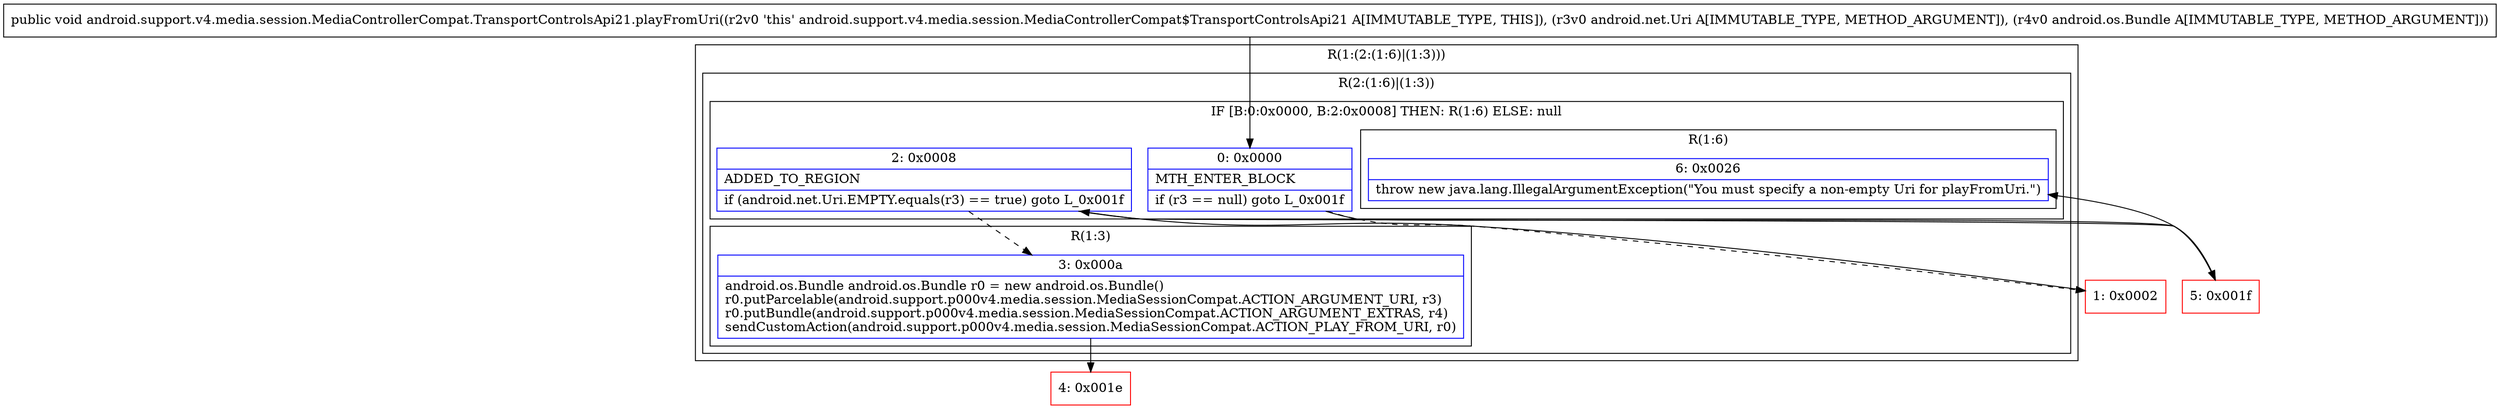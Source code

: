 digraph "CFG forandroid.support.v4.media.session.MediaControllerCompat.TransportControlsApi21.playFromUri(Landroid\/net\/Uri;Landroid\/os\/Bundle;)V" {
subgraph cluster_Region_1473611384 {
label = "R(1:(2:(1:6)|(1:3)))";
node [shape=record,color=blue];
subgraph cluster_Region_158864639 {
label = "R(2:(1:6)|(1:3))";
node [shape=record,color=blue];
subgraph cluster_IfRegion_1691895004 {
label = "IF [B:0:0x0000, B:2:0x0008] THEN: R(1:6) ELSE: null";
node [shape=record,color=blue];
Node_0 [shape=record,label="{0\:\ 0x0000|MTH_ENTER_BLOCK\l|if (r3 == null) goto L_0x001f\l}"];
Node_2 [shape=record,label="{2\:\ 0x0008|ADDED_TO_REGION\l|if (android.net.Uri.EMPTY.equals(r3) == true) goto L_0x001f\l}"];
subgraph cluster_Region_1905089587 {
label = "R(1:6)";
node [shape=record,color=blue];
Node_6 [shape=record,label="{6\:\ 0x0026|throw new java.lang.IllegalArgumentException(\"You must specify a non\-empty Uri for playFromUri.\")\l}"];
}
}
subgraph cluster_Region_121319232 {
label = "R(1:3)";
node [shape=record,color=blue];
Node_3 [shape=record,label="{3\:\ 0x000a|android.os.Bundle android.os.Bundle r0 = new android.os.Bundle()\lr0.putParcelable(android.support.p000v4.media.session.MediaSessionCompat.ACTION_ARGUMENT_URI, r3)\lr0.putBundle(android.support.p000v4.media.session.MediaSessionCompat.ACTION_ARGUMENT_EXTRAS, r4)\lsendCustomAction(android.support.p000v4.media.session.MediaSessionCompat.ACTION_PLAY_FROM_URI, r0)\l}"];
}
}
}
Node_1 [shape=record,color=red,label="{1\:\ 0x0002}"];
Node_4 [shape=record,color=red,label="{4\:\ 0x001e}"];
Node_5 [shape=record,color=red,label="{5\:\ 0x001f}"];
MethodNode[shape=record,label="{public void android.support.v4.media.session.MediaControllerCompat.TransportControlsApi21.playFromUri((r2v0 'this' android.support.v4.media.session.MediaControllerCompat$TransportControlsApi21 A[IMMUTABLE_TYPE, THIS]), (r3v0 android.net.Uri A[IMMUTABLE_TYPE, METHOD_ARGUMENT]), (r4v0 android.os.Bundle A[IMMUTABLE_TYPE, METHOD_ARGUMENT])) }"];
MethodNode -> Node_0;
Node_0 -> Node_1[style=dashed];
Node_0 -> Node_5;
Node_2 -> Node_3[style=dashed];
Node_2 -> Node_5;
Node_3 -> Node_4;
Node_1 -> Node_2;
Node_5 -> Node_6;
}


